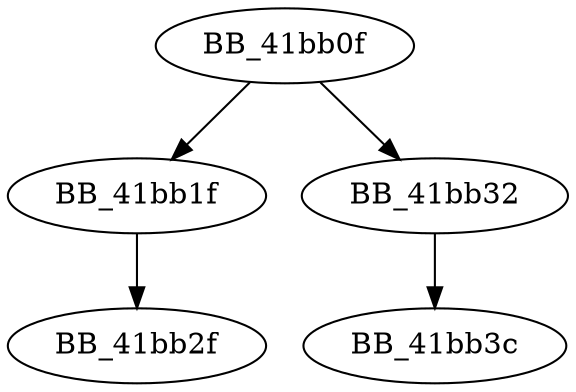 DiGraph __unlock_file2{
BB_41bb0f->BB_41bb1f
BB_41bb0f->BB_41bb32
BB_41bb1f->BB_41bb2f
BB_41bb32->BB_41bb3c
}
